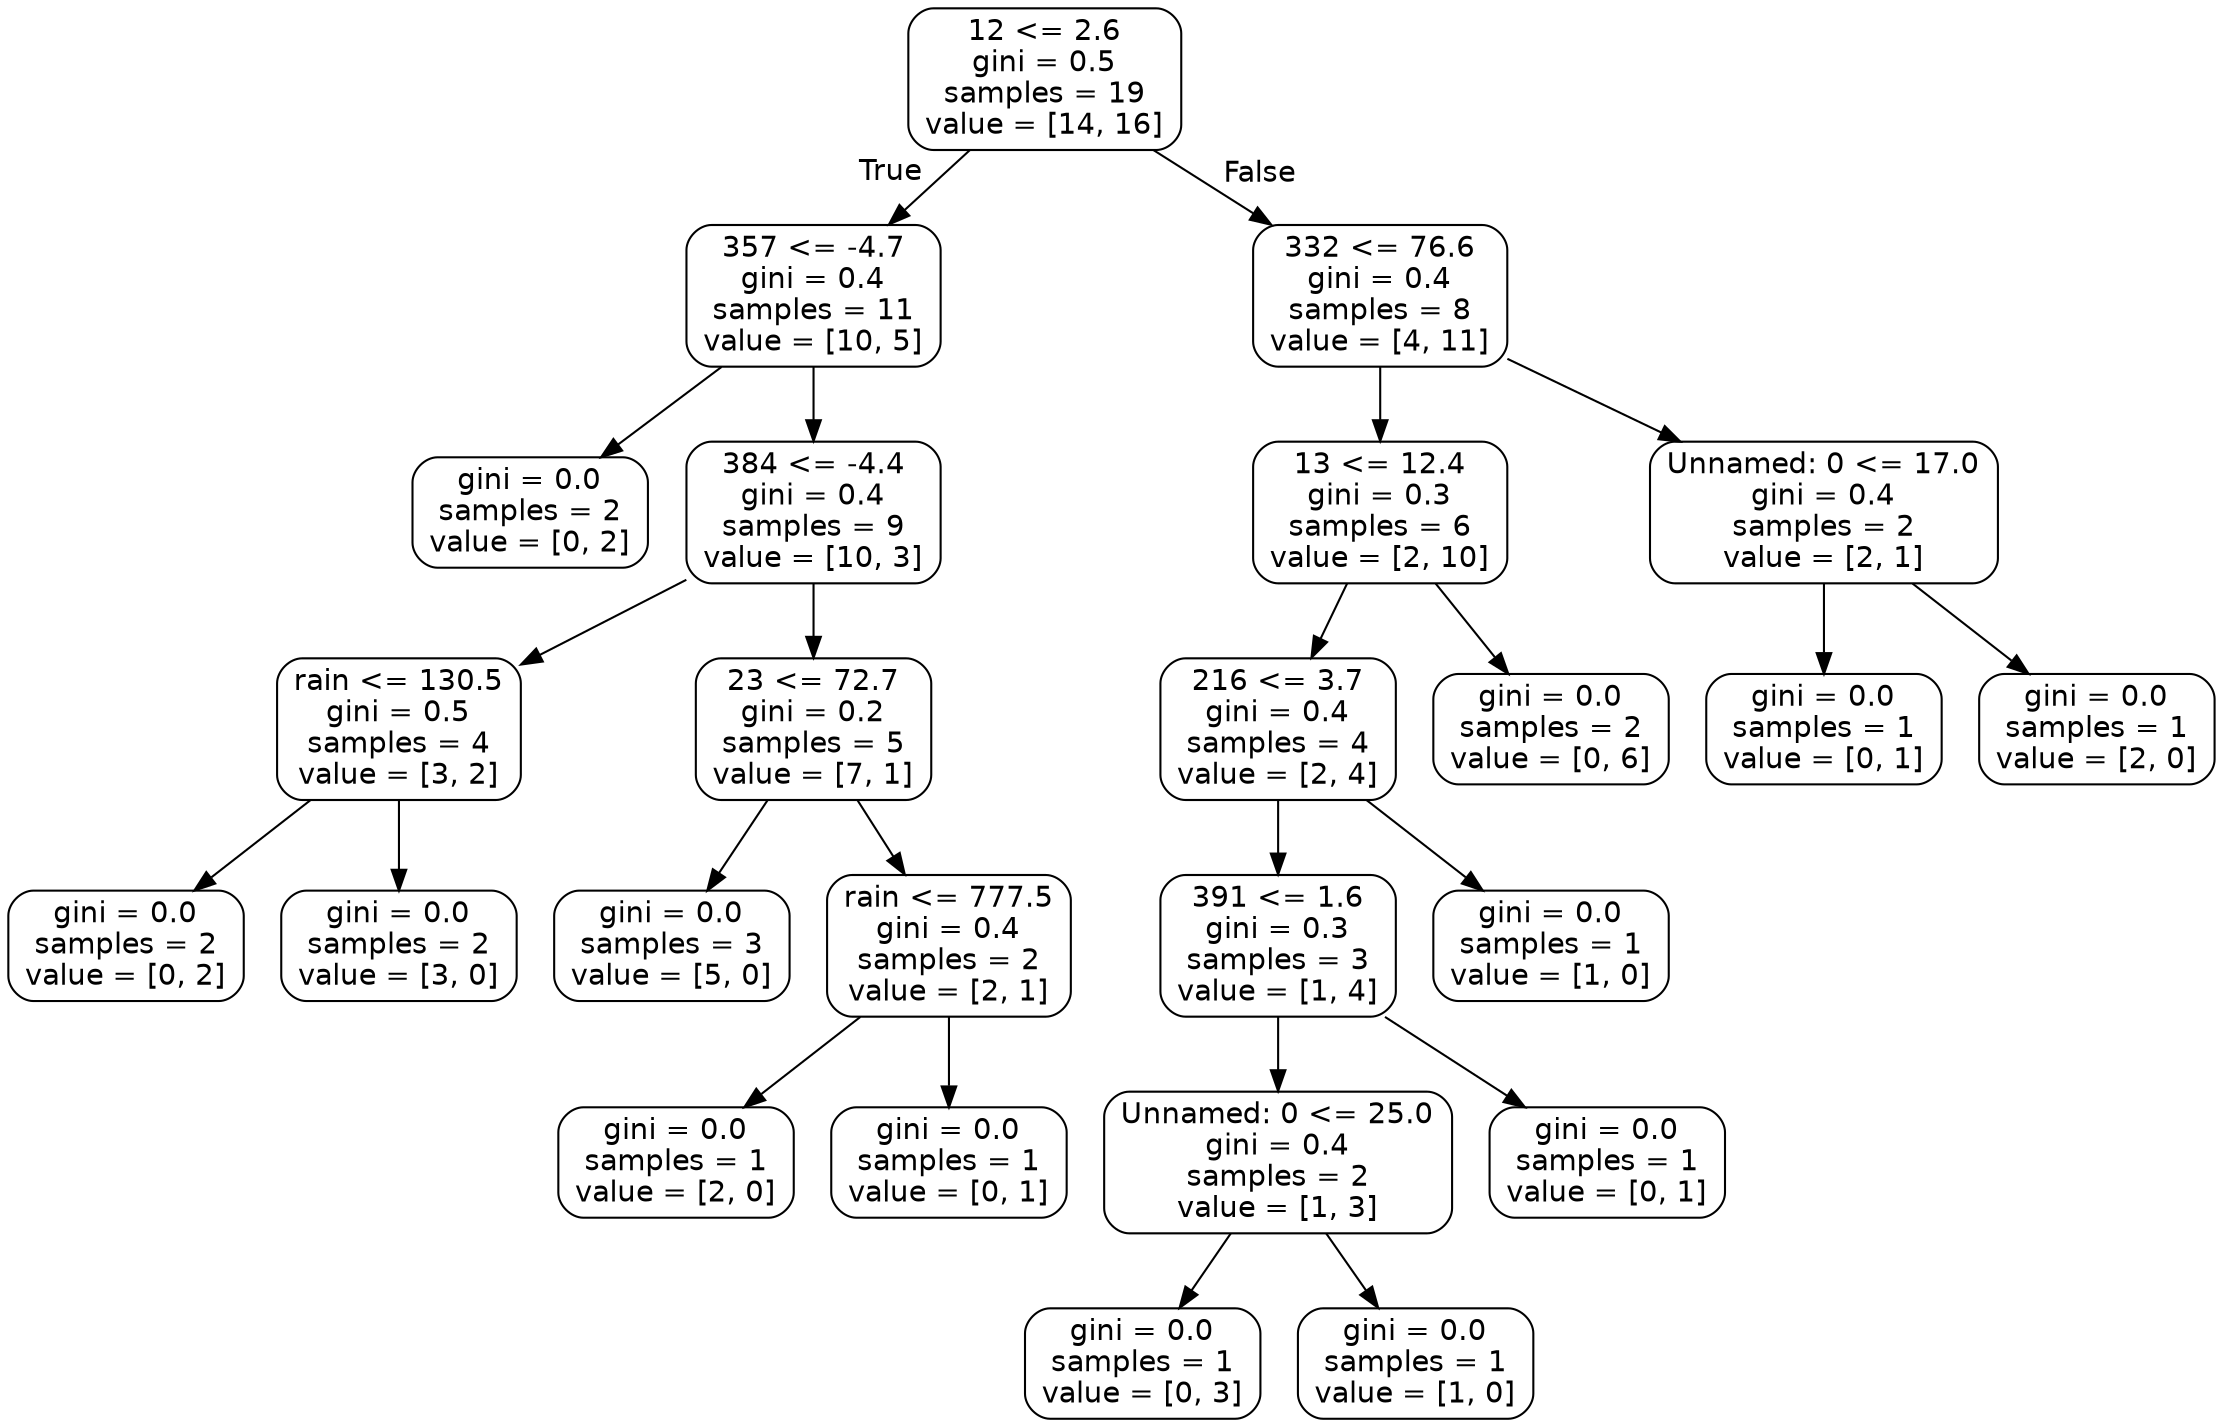 digraph Tree {
node [shape=box, style="rounded", color="black", fontname=helvetica] ;
edge [fontname=helvetica] ;
0 [label="12 <= 2.6\ngini = 0.5\nsamples = 19\nvalue = [14, 16]"] ;
1 [label="357 <= -4.7\ngini = 0.4\nsamples = 11\nvalue = [10, 5]"] ;
0 -> 1 [labeldistance=2.5, labelangle=45, headlabel="True"] ;
2 [label="gini = 0.0\nsamples = 2\nvalue = [0, 2]"] ;
1 -> 2 ;
3 [label="384 <= -4.4\ngini = 0.4\nsamples = 9\nvalue = [10, 3]"] ;
1 -> 3 ;
4 [label="rain <= 130.5\ngini = 0.5\nsamples = 4\nvalue = [3, 2]"] ;
3 -> 4 ;
5 [label="gini = 0.0\nsamples = 2\nvalue = [0, 2]"] ;
4 -> 5 ;
6 [label="gini = 0.0\nsamples = 2\nvalue = [3, 0]"] ;
4 -> 6 ;
7 [label="23 <= 72.7\ngini = 0.2\nsamples = 5\nvalue = [7, 1]"] ;
3 -> 7 ;
8 [label="gini = 0.0\nsamples = 3\nvalue = [5, 0]"] ;
7 -> 8 ;
9 [label="rain <= 777.5\ngini = 0.4\nsamples = 2\nvalue = [2, 1]"] ;
7 -> 9 ;
10 [label="gini = 0.0\nsamples = 1\nvalue = [2, 0]"] ;
9 -> 10 ;
11 [label="gini = 0.0\nsamples = 1\nvalue = [0, 1]"] ;
9 -> 11 ;
12 [label="332 <= 76.6\ngini = 0.4\nsamples = 8\nvalue = [4, 11]"] ;
0 -> 12 [labeldistance=2.5, labelangle=-45, headlabel="False"] ;
13 [label="13 <= 12.4\ngini = 0.3\nsamples = 6\nvalue = [2, 10]"] ;
12 -> 13 ;
14 [label="216 <= 3.7\ngini = 0.4\nsamples = 4\nvalue = [2, 4]"] ;
13 -> 14 ;
15 [label="391 <= 1.6\ngini = 0.3\nsamples = 3\nvalue = [1, 4]"] ;
14 -> 15 ;
16 [label="Unnamed: 0 <= 25.0\ngini = 0.4\nsamples = 2\nvalue = [1, 3]"] ;
15 -> 16 ;
17 [label="gini = 0.0\nsamples = 1\nvalue = [0, 3]"] ;
16 -> 17 ;
18 [label="gini = 0.0\nsamples = 1\nvalue = [1, 0]"] ;
16 -> 18 ;
19 [label="gini = 0.0\nsamples = 1\nvalue = [0, 1]"] ;
15 -> 19 ;
20 [label="gini = 0.0\nsamples = 1\nvalue = [1, 0]"] ;
14 -> 20 ;
21 [label="gini = 0.0\nsamples = 2\nvalue = [0, 6]"] ;
13 -> 21 ;
22 [label="Unnamed: 0 <= 17.0\ngini = 0.4\nsamples = 2\nvalue = [2, 1]"] ;
12 -> 22 ;
23 [label="gini = 0.0\nsamples = 1\nvalue = [0, 1]"] ;
22 -> 23 ;
24 [label="gini = 0.0\nsamples = 1\nvalue = [2, 0]"] ;
22 -> 24 ;
}